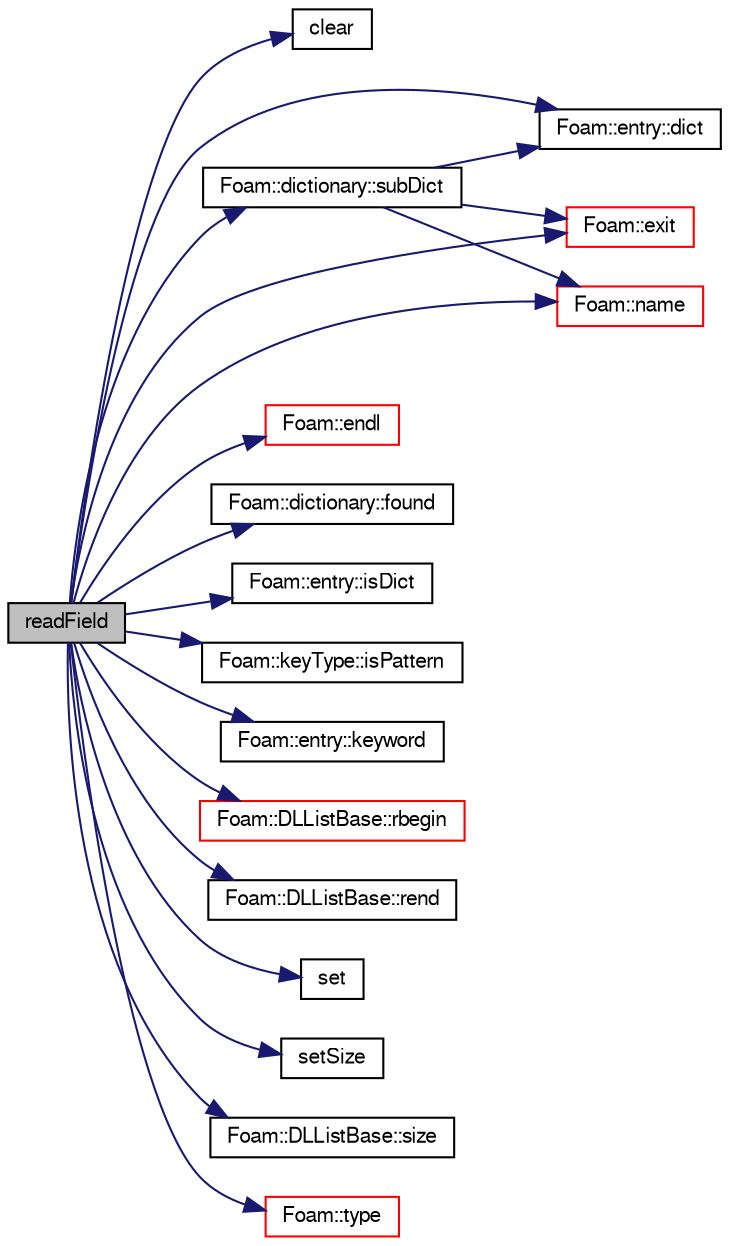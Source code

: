 digraph "readField"
{
  bgcolor="transparent";
  edge [fontname="FreeSans",fontsize="10",labelfontname="FreeSans",labelfontsize="10"];
  node [fontname="FreeSans",fontsize="10",shape=record];
  rankdir="LR";
  Node1 [label="readField",height=0.2,width=0.4,color="black", fillcolor="grey75", style="filled" fontcolor="black"];
  Node1 -> Node2 [color="midnightblue",fontsize="10",style="solid",fontname="FreeSans"];
  Node2 [label="clear",height=0.2,width=0.4,color="black",URL="$a04168.html#aa9e9f67112fc3908c263b76699044728"];
  Node1 -> Node3 [color="midnightblue",fontsize="10",style="solid",fontname="FreeSans"];
  Node3 [label="Foam::entry::dict",height=0.2,width=0.4,color="black",URL="$a00638.html#abd246c36ef3a3776f7d6e517dc9621af",tooltip="Return dictionary if this entry is a dictionary. "];
  Node1 -> Node4 [color="midnightblue",fontsize="10",style="solid",fontname="FreeSans"];
  Node4 [label="Foam::endl",height=0.2,width=0.4,color="red",URL="$a10237.html#a2db8fe02a0d3909e9351bb4275b23ce4",tooltip="Add newline and flush stream. "];
  Node1 -> Node5 [color="midnightblue",fontsize="10",style="solid",fontname="FreeSans"];
  Node5 [label="Foam::exit",height=0.2,width=0.4,color="red",URL="$a10237.html#a06ca7250d8e89caf05243ec094843642"];
  Node1 -> Node6 [color="midnightblue",fontsize="10",style="solid",fontname="FreeSans"];
  Node6 [label="Foam::dictionary::found",height=0.2,width=0.4,color="black",URL="$a00502.html#ae9d6521e0e8d3956f9b49ddeb44877b8",tooltip="Search dictionary for given keyword. "];
  Node1 -> Node7 [color="midnightblue",fontsize="10",style="solid",fontname="FreeSans"];
  Node7 [label="Foam::entry::isDict",height=0.2,width=0.4,color="black",URL="$a00638.html#aabe4453aa5aff1bb53c34ceda451eac7",tooltip="Return true if this entry is a dictionary. "];
  Node1 -> Node8 [color="midnightblue",fontsize="10",style="solid",fontname="FreeSans"];
  Node8 [label="Foam::keyType::isPattern",height=0.2,width=0.4,color="black",URL="$a01192.html#a3376c871d0178131d9d7c06b13f62731",tooltip="Should be treated as a match rather than a literal string. "];
  Node1 -> Node9 [color="midnightblue",fontsize="10",style="solid",fontname="FreeSans"];
  Node9 [label="Foam::entry::keyword",height=0.2,width=0.4,color="black",URL="$a00638.html#ae793b54fbc2e5d1da0f1c23b908cb057",tooltip="Return keyword. "];
  Node1 -> Node10 [color="midnightblue",fontsize="10",style="solid",fontname="FreeSans"];
  Node10 [label="Foam::name",height=0.2,width=0.4,color="red",URL="$a10237.html#adcb0df2bd4953cb6bb390272d8263c3a",tooltip="Return a string representation of a complex. "];
  Node1 -> Node11 [color="midnightblue",fontsize="10",style="solid",fontname="FreeSans"];
  Node11 [label="Foam::DLListBase::rbegin",height=0.2,width=0.4,color="red",URL="$a00551.html#acc2fb634f48729b0ebbf4bd352fc0f05"];
  Node1 -> Node12 [color="midnightblue",fontsize="10",style="solid",fontname="FreeSans"];
  Node12 [label="Foam::DLListBase::rend",height=0.2,width=0.4,color="black",URL="$a00551.html#a31f47c087e5510505e664ba830891071"];
  Node1 -> Node13 [color="midnightblue",fontsize="10",style="solid",fontname="FreeSans"];
  Node13 [label="set",height=0.2,width=0.4,color="black",URL="$a02890.html#a39d8e17e34dfdbc73f17054d4077bcca"];
  Node1 -> Node14 [color="midnightblue",fontsize="10",style="solid",fontname="FreeSans"];
  Node14 [label="setSize",height=0.2,width=0.4,color="black",URL="$a03529.html#a6f8d72476baf295a054f72dfbc9c61c3"];
  Node1 -> Node15 [color="midnightblue",fontsize="10",style="solid",fontname="FreeSans"];
  Node15 [label="Foam::DLListBase::size",height=0.2,width=0.4,color="black",URL="$a00551.html#a723361dc2020160f5492e8fe2d09fa44",tooltip="Return number of elements in list. "];
  Node1 -> Node16 [color="midnightblue",fontsize="10",style="solid",fontname="FreeSans"];
  Node16 [label="Foam::dictionary::subDict",height=0.2,width=0.4,color="black",URL="$a00502.html#a42a549aa3e2c88399585b6462f6dbeb3",tooltip="Find and return a sub-dictionary. "];
  Node16 -> Node10 [color="midnightblue",fontsize="10",style="solid",fontname="FreeSans"];
  Node16 -> Node5 [color="midnightblue",fontsize="10",style="solid",fontname="FreeSans"];
  Node16 -> Node3 [color="midnightblue",fontsize="10",style="solid",fontname="FreeSans"];
  Node1 -> Node17 [color="midnightblue",fontsize="10",style="solid",fontname="FreeSans"];
  Node17 [label="Foam::type",height=0.2,width=0.4,color="red",URL="$a10237.html#aec48583af672626378f501eb9fc32cd1",tooltip="Return the file type: DIRECTORY or FILE. "];
}
